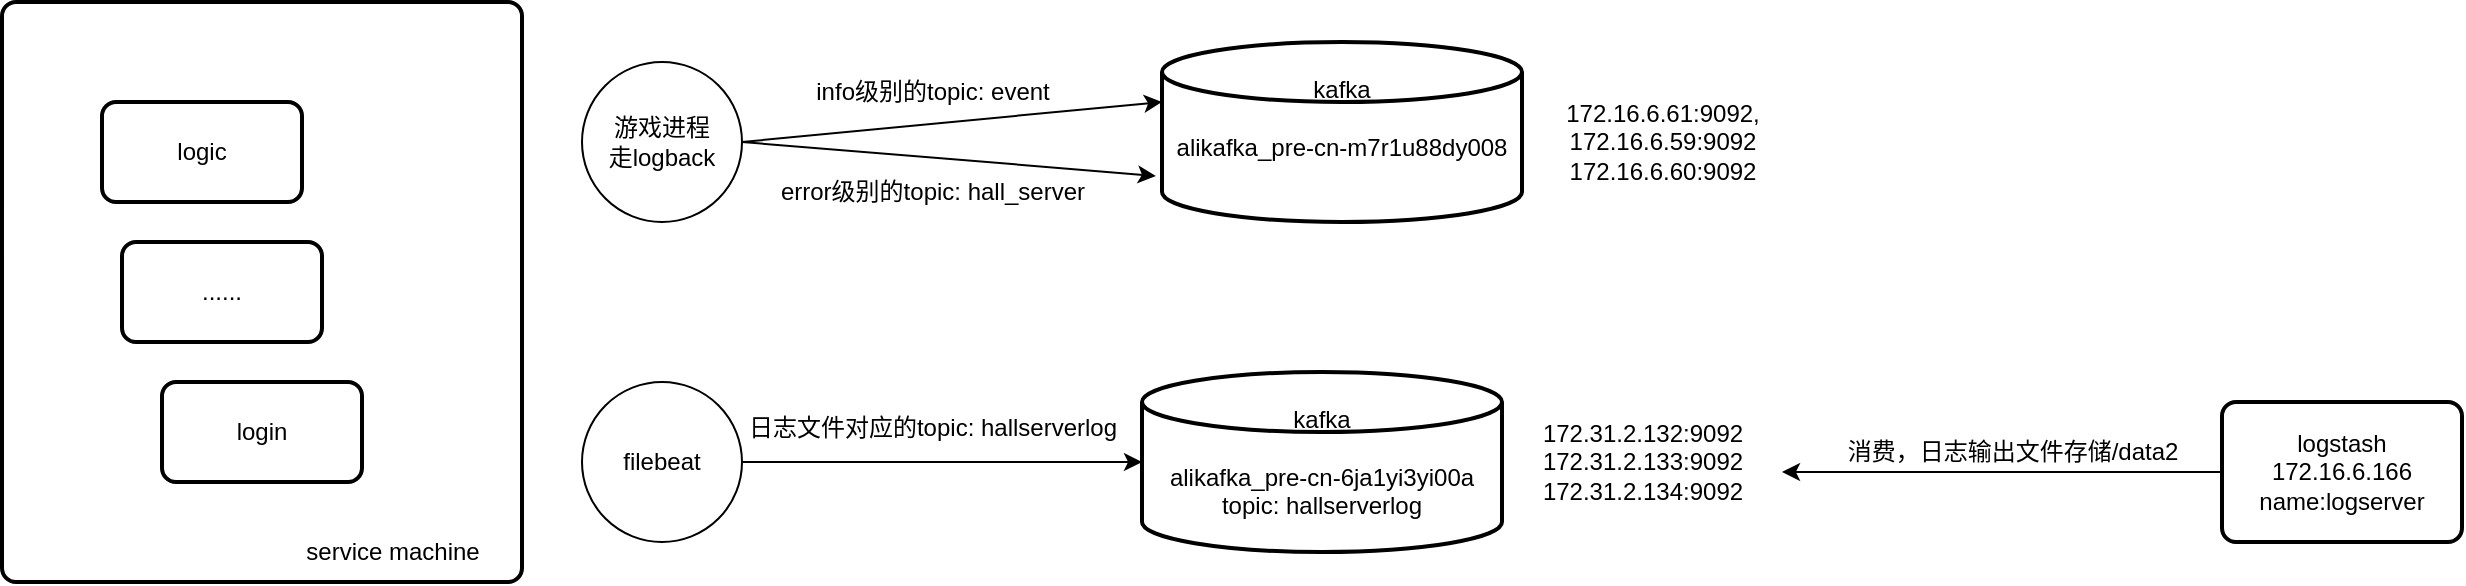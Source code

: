 <mxfile version="24.7.16">
  <diagram name="第 1 页" id="B_vIRFrC_-cKu0zpiYrf">
    <mxGraphModel dx="1434" dy="746" grid="1" gridSize="10" guides="1" tooltips="1" connect="1" arrows="1" fold="1" page="1" pageScale="1" pageWidth="4681" pageHeight="3300" math="0" shadow="0">
      <root>
        <mxCell id="0" />
        <mxCell id="1" parent="0" />
        <mxCell id="gRxAKoVO2HCfGQumd7b_-8" value="" style="group" vertex="1" connectable="0" parent="1">
          <mxGeometry x="120" y="170" width="260" height="290" as="geometry" />
        </mxCell>
        <mxCell id="gRxAKoVO2HCfGQumd7b_-4" value="" style="rounded=1;whiteSpace=wrap;html=1;absoluteArcSize=1;arcSize=14;strokeWidth=2;" vertex="1" parent="gRxAKoVO2HCfGQumd7b_-8">
          <mxGeometry width="260" height="290" as="geometry" />
        </mxCell>
        <mxCell id="gRxAKoVO2HCfGQumd7b_-1" value="logic" style="rounded=1;whiteSpace=wrap;html=1;absoluteArcSize=1;arcSize=14;strokeWidth=2;" vertex="1" parent="gRxAKoVO2HCfGQumd7b_-8">
          <mxGeometry x="50" y="50" width="100" height="50" as="geometry" />
        </mxCell>
        <mxCell id="gRxAKoVO2HCfGQumd7b_-2" value="login" style="rounded=1;whiteSpace=wrap;html=1;absoluteArcSize=1;arcSize=14;strokeWidth=2;" vertex="1" parent="gRxAKoVO2HCfGQumd7b_-8">
          <mxGeometry x="80" y="190" width="100" height="50" as="geometry" />
        </mxCell>
        <mxCell id="gRxAKoVO2HCfGQumd7b_-3" value="......" style="rounded=1;whiteSpace=wrap;html=1;absoluteArcSize=1;arcSize=14;strokeWidth=2;" vertex="1" parent="gRxAKoVO2HCfGQumd7b_-8">
          <mxGeometry x="60" y="120" width="100" height="50" as="geometry" />
        </mxCell>
        <mxCell id="gRxAKoVO2HCfGQumd7b_-5" value="service machine" style="text;html=1;align=center;verticalAlign=middle;resizable=0;points=[];autosize=1;strokeColor=none;fillColor=none;" vertex="1" parent="gRxAKoVO2HCfGQumd7b_-8">
          <mxGeometry x="140" y="260" width="110" height="30" as="geometry" />
        </mxCell>
        <mxCell id="gRxAKoVO2HCfGQumd7b_-13" value="游戏进程&lt;div&gt;走logback&lt;/div&gt;" style="ellipse;whiteSpace=wrap;html=1;aspect=fixed;" vertex="1" parent="1">
          <mxGeometry x="410" y="200" width="80" height="80" as="geometry" />
        </mxCell>
        <mxCell id="gRxAKoVO2HCfGQumd7b_-21" style="edgeStyle=orthogonalEdgeStyle;rounded=0;orthogonalLoop=1;jettySize=auto;html=1;exitX=1;exitY=0.5;exitDx=0;exitDy=0;" edge="1" parent="1" source="gRxAKoVO2HCfGQumd7b_-14" target="gRxAKoVO2HCfGQumd7b_-7">
          <mxGeometry relative="1" as="geometry" />
        </mxCell>
        <mxCell id="gRxAKoVO2HCfGQumd7b_-14" value="filebeat" style="ellipse;whiteSpace=wrap;html=1;aspect=fixed;" vertex="1" parent="1">
          <mxGeometry x="410" y="360" width="80" height="80" as="geometry" />
        </mxCell>
        <mxCell id="gRxAKoVO2HCfGQumd7b_-15" value="" style="endArrow=classic;html=1;rounded=0;entryX=0;entryY=0.333;entryDx=0;entryDy=0;entryPerimeter=0;" edge="1" parent="1" target="gRxAKoVO2HCfGQumd7b_-6">
          <mxGeometry width="50" height="50" relative="1" as="geometry">
            <mxPoint x="490" y="240" as="sourcePoint" />
            <mxPoint x="540" y="190" as="targetPoint" />
          </mxGeometry>
        </mxCell>
        <mxCell id="gRxAKoVO2HCfGQumd7b_-16" value="info级别的topic: &lt;span style=&quot;text-wrap-mode: wrap;&quot;&gt;event&lt;/span&gt;" style="text;html=1;align=center;verticalAlign=middle;resizable=0;points=[];autosize=1;strokeColor=none;fillColor=none;" vertex="1" parent="1">
          <mxGeometry x="515" y="200" width="140" height="30" as="geometry" />
        </mxCell>
        <mxCell id="gRxAKoVO2HCfGQumd7b_-17" value="" style="endArrow=classic;html=1;rounded=0;entryX=-0.017;entryY=0.744;entryDx=0;entryDy=0;entryPerimeter=0;exitX=1;exitY=0.5;exitDx=0;exitDy=0;" edge="1" parent="1" source="gRxAKoVO2HCfGQumd7b_-13" target="gRxAKoVO2HCfGQumd7b_-6">
          <mxGeometry width="50" height="50" relative="1" as="geometry">
            <mxPoint x="500" y="250" as="sourcePoint" />
            <mxPoint x="710" y="230" as="targetPoint" />
          </mxGeometry>
        </mxCell>
        <mxCell id="gRxAKoVO2HCfGQumd7b_-18" value="error级别的topic: &lt;span style=&quot;text-wrap-mode: wrap;&quot;&gt;hall_server&lt;/span&gt;" style="text;html=1;align=center;verticalAlign=middle;resizable=0;points=[];autosize=1;strokeColor=none;fillColor=none;" vertex="1" parent="1">
          <mxGeometry x="495" y="250" width="180" height="30" as="geometry" />
        </mxCell>
        <mxCell id="gRxAKoVO2HCfGQumd7b_-19" value="" style="group" vertex="1" connectable="0" parent="1">
          <mxGeometry x="690" y="355" width="310" height="90" as="geometry" />
        </mxCell>
        <mxCell id="gRxAKoVO2HCfGQumd7b_-7" value="kafka&lt;div&gt;&lt;br&gt;&lt;/div&gt;&lt;div&gt;alikafka_pre-cn-6ja1yi3yi00a&lt;/div&gt;&lt;div&gt;topic:&amp;nbsp;hallserverlog&lt;/div&gt;" style="strokeWidth=2;html=1;shape=mxgraph.flowchart.database;whiteSpace=wrap;" vertex="1" parent="gRxAKoVO2HCfGQumd7b_-19">
          <mxGeometry width="180" height="90" as="geometry" />
        </mxCell>
        <mxCell id="gRxAKoVO2HCfGQumd7b_-10" value="172.31.2.132:9092&lt;div&gt;172.31.2.133:9092&lt;/div&gt;&lt;div&gt;172.31.2.134:9092&lt;/div&gt;" style="text;html=1;align=center;verticalAlign=middle;resizable=0;points=[];autosize=1;strokeColor=none;fillColor=none;" vertex="1" parent="gRxAKoVO2HCfGQumd7b_-19">
          <mxGeometry x="190" y="15" width="120" height="60" as="geometry" />
        </mxCell>
        <mxCell id="gRxAKoVO2HCfGQumd7b_-20" value="" style="group" vertex="1" connectable="0" parent="1">
          <mxGeometry x="700" y="190" width="310" height="90" as="geometry" />
        </mxCell>
        <mxCell id="gRxAKoVO2HCfGQumd7b_-6" value="kafka&lt;div&gt;&lt;br&gt;&lt;/div&gt;&lt;div&gt;alikafka_pre-cn-m7r1u88dy008&lt;/div&gt;&lt;div&gt;&lt;br&gt;&lt;/div&gt;" style="strokeWidth=2;html=1;shape=mxgraph.flowchart.database;whiteSpace=wrap;" vertex="1" parent="gRxAKoVO2HCfGQumd7b_-20">
          <mxGeometry width="180" height="90" as="geometry" />
        </mxCell>
        <mxCell id="gRxAKoVO2HCfGQumd7b_-9" value="&lt;div style=&quot;text-wrap-mode: wrap;&quot;&gt;172.16.6.61:9092,&lt;/div&gt;&lt;div style=&quot;text-wrap-mode: wrap;&quot;&gt;172.16.6.59:9092&lt;/div&gt;&lt;div style=&quot;text-wrap-mode: wrap;&quot;&gt;172.16.6.60:9092&lt;/div&gt;" style="text;html=1;align=center;verticalAlign=middle;resizable=0;points=[];autosize=1;strokeColor=none;fillColor=none;" vertex="1" parent="gRxAKoVO2HCfGQumd7b_-20">
          <mxGeometry x="190" y="20" width="120" height="60" as="geometry" />
        </mxCell>
        <mxCell id="gRxAKoVO2HCfGQumd7b_-22" value="日志文件对应的topic:&amp;nbsp;hallserverlog" style="text;html=1;align=center;verticalAlign=middle;resizable=0;points=[];autosize=1;strokeColor=none;fillColor=none;" vertex="1" parent="1">
          <mxGeometry x="480" y="368" width="210" height="30" as="geometry" />
        </mxCell>
        <mxCell id="gRxAKoVO2HCfGQumd7b_-25" style="edgeStyle=orthogonalEdgeStyle;rounded=0;orthogonalLoop=1;jettySize=auto;html=1;exitX=0;exitY=0.5;exitDx=0;exitDy=0;" edge="1" parent="1" source="gRxAKoVO2HCfGQumd7b_-24">
          <mxGeometry relative="1" as="geometry">
            <mxPoint x="1010" y="405" as="targetPoint" />
          </mxGeometry>
        </mxCell>
        <mxCell id="gRxAKoVO2HCfGQumd7b_-24" value="logstash&lt;div&gt;172.16.6.166&lt;/div&gt;&lt;div&gt;name:logserver&lt;/div&gt;" style="rounded=1;whiteSpace=wrap;html=1;absoluteArcSize=1;arcSize=14;strokeWidth=2;" vertex="1" parent="1">
          <mxGeometry x="1230" y="370" width="120" height="70" as="geometry" />
        </mxCell>
        <mxCell id="gRxAKoVO2HCfGQumd7b_-26" value="消费，日志输出文件存储/data2" style="text;html=1;align=center;verticalAlign=middle;resizable=0;points=[];autosize=1;strokeColor=none;fillColor=none;" vertex="1" parent="1">
          <mxGeometry x="1030" y="380" width="190" height="30" as="geometry" />
        </mxCell>
      </root>
    </mxGraphModel>
  </diagram>
</mxfile>
